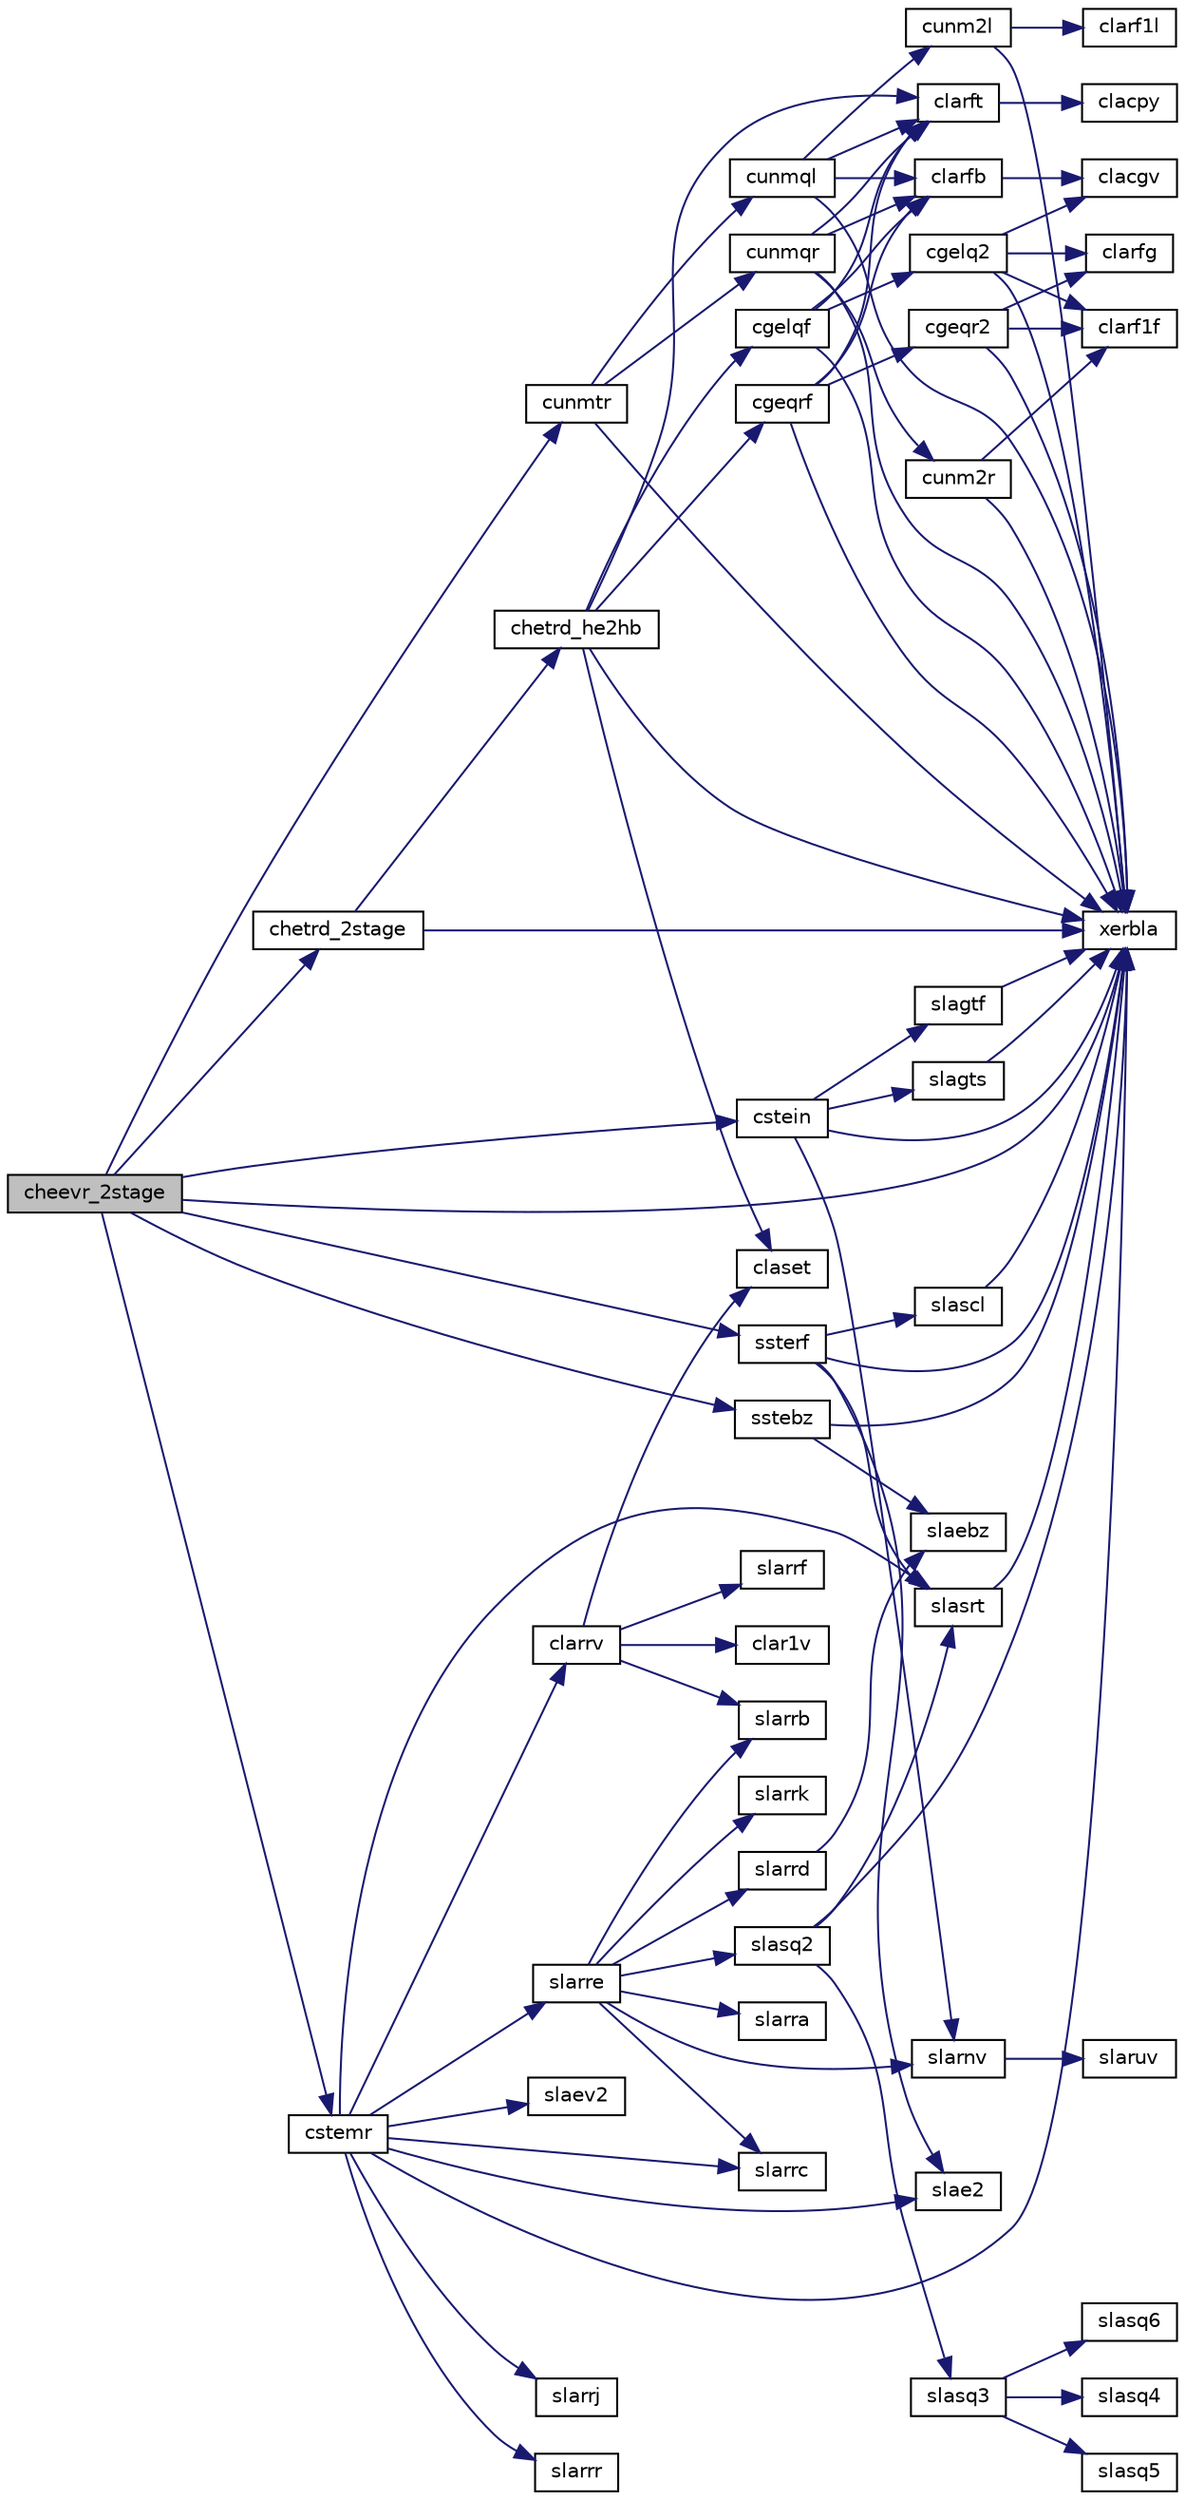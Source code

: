 digraph "cheevr_2stage"
{
 // LATEX_PDF_SIZE
  edge [fontname="Helvetica",fontsize="10",labelfontname="Helvetica",labelfontsize="10"];
  node [fontname="Helvetica",fontsize="10",shape=record];
  rankdir="LR";
  Node1 [label="cheevr_2stage",height=0.2,width=0.4,color="black", fillcolor="grey75", style="filled", fontcolor="black",tooltip="CHEEVR_2STAGE computes the eigenvalues and, optionally, the left and/or right eigenvectors for HE mat..."];
  Node1 -> Node2 [color="midnightblue",fontsize="10",style="solid",fontname="Helvetica"];
  Node2 [label="chetrd_2stage",height=0.2,width=0.4,color="black", fillcolor="white", style="filled",URL="$chetrd__2stage_8f.html#af3e33440fb683b215f6c2569869d6965",tooltip="CHETRD_2STAGE"];
  Node2 -> Node3 [color="midnightblue",fontsize="10",style="solid",fontname="Helvetica"];
  Node3 [label="chetrd_he2hb",height=0.2,width=0.4,color="black", fillcolor="white", style="filled",URL="$chetrd__he2hb_8f.html#ad8c7862093b3ac5727a6e2a3b1df1b73",tooltip="CHETRD_HE2HB"];
  Node3 -> Node4 [color="midnightblue",fontsize="10",style="solid",fontname="Helvetica"];
  Node4 [label="cgelqf",height=0.2,width=0.4,color="black", fillcolor="white", style="filled",URL="$cgelqf_8f.html#ad670e88141738afef1b5580a33e6750f",tooltip="CGELQF"];
  Node4 -> Node5 [color="midnightblue",fontsize="10",style="solid",fontname="Helvetica"];
  Node5 [label="cgelq2",height=0.2,width=0.4,color="black", fillcolor="white", style="filled",URL="$cgelq2_8f.html#af5aa309786b736467fe6b2353695883f",tooltip="CGELQ2 computes the LQ factorization of a general rectangular matrix using an unblocked algorithm."];
  Node5 -> Node6 [color="midnightblue",fontsize="10",style="solid",fontname="Helvetica"];
  Node6 [label="clacgv",height=0.2,width=0.4,color="black", fillcolor="white", style="filled",URL="$clacgv_8f.html#a0ff51770edb0cdc7328fdae7ace7954e",tooltip="CLACGV conjugates a complex vector."];
  Node5 -> Node7 [color="midnightblue",fontsize="10",style="solid",fontname="Helvetica"];
  Node7 [label="clarf1f",height=0.2,width=0.4,color="black", fillcolor="white", style="filled",URL="$clarf1f_8f.html#a3e28406862b5295433c9210497d2c392",tooltip="CLARF1F applies an elementary reflector to a general rectangular"];
  Node5 -> Node8 [color="midnightblue",fontsize="10",style="solid",fontname="Helvetica"];
  Node8 [label="clarfg",height=0.2,width=0.4,color="black", fillcolor="white", style="filled",URL="$clarfg_8f.html#ab546cf8718b98ecdc6aae99a34ffb1bf",tooltip="CLARFG generates an elementary reflector (Householder matrix)."];
  Node5 -> Node9 [color="midnightblue",fontsize="10",style="solid",fontname="Helvetica"];
  Node9 [label="xerbla",height=0.2,width=0.4,color="black", fillcolor="white", style="filled",URL="$xerbla_8f.html#a377ee61015baf8dea7770b3a404b1c07",tooltip="XERBLA"];
  Node4 -> Node10 [color="midnightblue",fontsize="10",style="solid",fontname="Helvetica"];
  Node10 [label="clarfb",height=0.2,width=0.4,color="black", fillcolor="white", style="filled",URL="$clarfb_8f.html#a625578c63463d61350ee393cd3f9aeb6",tooltip="CLARFB applies a block reflector or its conjugate-transpose to a general rectangular matrix."];
  Node10 -> Node6 [color="midnightblue",fontsize="10",style="solid",fontname="Helvetica"];
  Node4 -> Node11 [color="midnightblue",fontsize="10",style="solid",fontname="Helvetica"];
  Node11 [label="clarft",height=0.2,width=0.4,color="black", fillcolor="white", style="filled",URL="$clarft_8f.html#ace2252c98183bbc6395b1e355342b8e5",tooltip="CLARFT forms the triangular factor T of a block reflector H = I - vtvH"];
  Node11 -> Node12 [color="midnightblue",fontsize="10",style="solid",fontname="Helvetica"];
  Node12 [label="clacpy",height=0.2,width=0.4,color="black", fillcolor="white", style="filled",URL="$clacpy_8f.html#afcee53f42831342f7c863bfc55d2d159",tooltip="CLACPY copies all or part of one two-dimensional array to another."];
  Node4 -> Node9 [color="midnightblue",fontsize="10",style="solid",fontname="Helvetica"];
  Node3 -> Node13 [color="midnightblue",fontsize="10",style="solid",fontname="Helvetica"];
  Node13 [label="cgeqrf",height=0.2,width=0.4,color="black", fillcolor="white", style="filled",URL="$cgeqrf_8f.html#a333680795e2818318a1c6f6d1a503722",tooltip="CGEQRF"];
  Node13 -> Node14 [color="midnightblue",fontsize="10",style="solid",fontname="Helvetica"];
  Node14 [label="cgeqr2",height=0.2,width=0.4,color="black", fillcolor="white", style="filled",URL="$cgeqr2_8f.html#a134d9e0dc9857945b85acc090ca19ade",tooltip="CGEQR2 computes the QR factorization of a general rectangular matrix using an unblocked algorithm."];
  Node14 -> Node7 [color="midnightblue",fontsize="10",style="solid",fontname="Helvetica"];
  Node14 -> Node8 [color="midnightblue",fontsize="10",style="solid",fontname="Helvetica"];
  Node14 -> Node9 [color="midnightblue",fontsize="10",style="solid",fontname="Helvetica"];
  Node13 -> Node10 [color="midnightblue",fontsize="10",style="solid",fontname="Helvetica"];
  Node13 -> Node11 [color="midnightblue",fontsize="10",style="solid",fontname="Helvetica"];
  Node13 -> Node9 [color="midnightblue",fontsize="10",style="solid",fontname="Helvetica"];
  Node3 -> Node11 [color="midnightblue",fontsize="10",style="solid",fontname="Helvetica"];
  Node3 -> Node15 [color="midnightblue",fontsize="10",style="solid",fontname="Helvetica"];
  Node15 [label="claset",height=0.2,width=0.4,color="black", fillcolor="white", style="filled",URL="$claset_8f.html#a3666a7cae5a324eab6ae01b5155f1f5b",tooltip="CLASET initializes the off-diagonal elements and the diagonal elements of a matrix to given values."];
  Node3 -> Node9 [color="midnightblue",fontsize="10",style="solid",fontname="Helvetica"];
  Node2 -> Node9 [color="midnightblue",fontsize="10",style="solid",fontname="Helvetica"];
  Node1 -> Node16 [color="midnightblue",fontsize="10",style="solid",fontname="Helvetica"];
  Node16 [label="cstein",height=0.2,width=0.4,color="black", fillcolor="white", style="filled",URL="$cstein_8f.html#a3f8cdd4e405394843d0b69feeaa19c4a",tooltip="CSTEIN"];
  Node16 -> Node17 [color="midnightblue",fontsize="10",style="solid",fontname="Helvetica"];
  Node17 [label="slagtf",height=0.2,width=0.4,color="black", fillcolor="white", style="filled",URL="$slagtf_8f.html#a0657d4d51d823f7f9b5b900524b497b0",tooltip="SLAGTF computes an LU factorization of a matrix T-λI, where T is a general tridiagonal matrix,..."];
  Node17 -> Node9 [color="midnightblue",fontsize="10",style="solid",fontname="Helvetica"];
  Node16 -> Node18 [color="midnightblue",fontsize="10",style="solid",fontname="Helvetica"];
  Node18 [label="slagts",height=0.2,width=0.4,color="black", fillcolor="white", style="filled",URL="$slagts_8f.html#ae4b431608960457e61e885f3a2e2b18e",tooltip="SLAGTS solves the system of equations (T-λI)x = y or (T-λI)^Tx = y, where T is a general tridiagonal ..."];
  Node18 -> Node9 [color="midnightblue",fontsize="10",style="solid",fontname="Helvetica"];
  Node16 -> Node19 [color="midnightblue",fontsize="10",style="solid",fontname="Helvetica"];
  Node19 [label="slarnv",height=0.2,width=0.4,color="black", fillcolor="white", style="filled",URL="$slarnv_8f.html#a379b09e3d4e7635db614d3b3973db5e7",tooltip="SLARNV returns a vector of random numbers from a uniform or normal distribution."];
  Node19 -> Node20 [color="midnightblue",fontsize="10",style="solid",fontname="Helvetica"];
  Node20 [label="slaruv",height=0.2,width=0.4,color="black", fillcolor="white", style="filled",URL="$slaruv_8f.html#a5ca61f3556928fc2698683460395d96c",tooltip="SLARUV returns a vector of n random real numbers from a uniform distribution."];
  Node16 -> Node9 [color="midnightblue",fontsize="10",style="solid",fontname="Helvetica"];
  Node1 -> Node21 [color="midnightblue",fontsize="10",style="solid",fontname="Helvetica"];
  Node21 [label="cstemr",height=0.2,width=0.4,color="black", fillcolor="white", style="filled",URL="$cstemr_8f.html#acd1092f50642c9ee6305e7c2a6492e9c",tooltip="CSTEMR"];
  Node21 -> Node22 [color="midnightblue",fontsize="10",style="solid",fontname="Helvetica"];
  Node22 [label="clarrv",height=0.2,width=0.4,color="black", fillcolor="white", style="filled",URL="$clarrv_8f.html#afca688d32e9f8491d559ee79e871b01b",tooltip="CLARRV computes the eigenvectors of the tridiagonal matrix T = L D LT given L, D and the eigenvalues ..."];
  Node22 -> Node23 [color="midnightblue",fontsize="10",style="solid",fontname="Helvetica"];
  Node23 [label="clar1v",height=0.2,width=0.4,color="black", fillcolor="white", style="filled",URL="$clar1v_8f.html#ab116247825b9583f0a6e27b2f348e802",tooltip="CLAR1V computes the (scaled) r-th column of the inverse of the submatrix in rows b1 through bn of the..."];
  Node22 -> Node15 [color="midnightblue",fontsize="10",style="solid",fontname="Helvetica"];
  Node22 -> Node24 [color="midnightblue",fontsize="10",style="solid",fontname="Helvetica"];
  Node24 [label="slarrb",height=0.2,width=0.4,color="black", fillcolor="white", style="filled",URL="$slarrb_8f.html#ad29562cff63b75a1f3f40e7f83aea2b7",tooltip="SLARRB provides limited bisection to locate eigenvalues for more accuracy."];
  Node22 -> Node25 [color="midnightblue",fontsize="10",style="solid",fontname="Helvetica"];
  Node25 [label="slarrf",height=0.2,width=0.4,color="black", fillcolor="white", style="filled",URL="$slarrf_8f.html#aaf557670fb7f0616fb74b6af8cae353b",tooltip="SLARRF finds a new relatively robust representation such that at least one of the eigenvalues is rela..."];
  Node21 -> Node26 [color="midnightblue",fontsize="10",style="solid",fontname="Helvetica"];
  Node26 [label="slae2",height=0.2,width=0.4,color="black", fillcolor="white", style="filled",URL="$slae2_8f.html#aec32dea47a14590934b8970b078b58fd",tooltip="SLAE2 computes the eigenvalues of a 2-by-2 symmetric matrix."];
  Node21 -> Node27 [color="midnightblue",fontsize="10",style="solid",fontname="Helvetica"];
  Node27 [label="slaev2",height=0.2,width=0.4,color="black", fillcolor="white", style="filled",URL="$slaev2_8f.html#af79f0bb1a07a9d96b827eba946ec79fa",tooltip="SLAEV2 computes the eigenvalues and eigenvectors of a 2-by-2 symmetric/Hermitian matrix."];
  Node21 -> Node28 [color="midnightblue",fontsize="10",style="solid",fontname="Helvetica"];
  Node28 [label="slarrc",height=0.2,width=0.4,color="black", fillcolor="white", style="filled",URL="$slarrc_8f.html#a3895a010b624d4185e3c0c60b3cf1196",tooltip="SLARRC computes the number of eigenvalues of the symmetric tridiagonal matrix."];
  Node21 -> Node29 [color="midnightblue",fontsize="10",style="solid",fontname="Helvetica"];
  Node29 [label="slarre",height=0.2,width=0.4,color="black", fillcolor="white", style="filled",URL="$slarre_8f.html#a4a2b9dcf8e9c8f368fb6d39506781f46",tooltip="SLARRE given the tridiagonal matrix T, sets small off-diagonal elements to zero and for each unreduce..."];
  Node29 -> Node19 [color="midnightblue",fontsize="10",style="solid",fontname="Helvetica"];
  Node29 -> Node30 [color="midnightblue",fontsize="10",style="solid",fontname="Helvetica"];
  Node30 [label="slarra",height=0.2,width=0.4,color="black", fillcolor="white", style="filled",URL="$slarra_8f.html#a4f440e7139c504926241c9f7f71332d2",tooltip="SLARRA computes the splitting points with the specified threshold."];
  Node29 -> Node24 [color="midnightblue",fontsize="10",style="solid",fontname="Helvetica"];
  Node29 -> Node28 [color="midnightblue",fontsize="10",style="solid",fontname="Helvetica"];
  Node29 -> Node31 [color="midnightblue",fontsize="10",style="solid",fontname="Helvetica"];
  Node31 [label="slarrd",height=0.2,width=0.4,color="black", fillcolor="white", style="filled",URL="$slarrd_8f.html#a137b773fc78098f8177b09e7d6dc3c91",tooltip="SLARRD computes the eigenvalues of a symmetric tridiagonal matrix to suitable accuracy."];
  Node31 -> Node32 [color="midnightblue",fontsize="10",style="solid",fontname="Helvetica"];
  Node32 [label="slaebz",height=0.2,width=0.4,color="black", fillcolor="white", style="filled",URL="$slaebz_8f.html#a4f5045e3ec268a759d36fec562d6e481",tooltip="SLAEBZ computes the number of eigenvalues of a real symmetric tridiagonal matrix which are less than ..."];
  Node29 -> Node33 [color="midnightblue",fontsize="10",style="solid",fontname="Helvetica"];
  Node33 [label="slarrk",height=0.2,width=0.4,color="black", fillcolor="white", style="filled",URL="$slarrk_8f.html#ac34836aa49da0ba1ef397af5a5590e22",tooltip="SLARRK computes one eigenvalue of a symmetric tridiagonal matrix T to suitable accuracy."];
  Node29 -> Node34 [color="midnightblue",fontsize="10",style="solid",fontname="Helvetica"];
  Node34 [label="slasq2",height=0.2,width=0.4,color="black", fillcolor="white", style="filled",URL="$slasq2_8f.html#a1bc0bdbf2a3d3d0de17d2f705c5df756",tooltip="SLASQ2 computes all the eigenvalues of the symmetric positive definite tridiagonal matrix associated ..."];
  Node34 -> Node35 [color="midnightblue",fontsize="10",style="solid",fontname="Helvetica"];
  Node35 [label="slasq3",height=0.2,width=0.4,color="black", fillcolor="white", style="filled",URL="$slasq3_8f.html#a1a6666b6578bef593095307a83d0e943",tooltip="SLASQ3 checks for deflation, computes a shift and calls dqds. Used by sbdsqr."];
  Node35 -> Node36 [color="midnightblue",fontsize="10",style="solid",fontname="Helvetica"];
  Node36 [label="slasq4",height=0.2,width=0.4,color="black", fillcolor="white", style="filled",URL="$slasq4_8f.html#a41519cdfaf4d34b78d282be8797ad5c0",tooltip="SLASQ4 computes an approximation to the smallest eigenvalue using values of d from the previous trans..."];
  Node35 -> Node37 [color="midnightblue",fontsize="10",style="solid",fontname="Helvetica"];
  Node37 [label="slasq5",height=0.2,width=0.4,color="black", fillcolor="white", style="filled",URL="$slasq5_8f.html#a6e311e45ee4f985837a13ceca43c864b",tooltip="SLASQ5 computes one dqds transform in ping-pong form. Used by sbdsqr and sstegr."];
  Node35 -> Node38 [color="midnightblue",fontsize="10",style="solid",fontname="Helvetica"];
  Node38 [label="slasq6",height=0.2,width=0.4,color="black", fillcolor="white", style="filled",URL="$slasq6_8f.html#a847ecd4284d546b78ff81b4f89603ad6",tooltip="SLASQ6 computes one dqd transform in ping-pong form. Used by sbdsqr and sstegr."];
  Node34 -> Node39 [color="midnightblue",fontsize="10",style="solid",fontname="Helvetica"];
  Node39 [label="slasrt",height=0.2,width=0.4,color="black", fillcolor="white", style="filled",URL="$slasrt_8f.html#a66e14f999e0c96b0d974849882160a07",tooltip="SLASRT sorts numbers in increasing or decreasing order."];
  Node39 -> Node9 [color="midnightblue",fontsize="10",style="solid",fontname="Helvetica"];
  Node34 -> Node9 [color="midnightblue",fontsize="10",style="solid",fontname="Helvetica"];
  Node21 -> Node40 [color="midnightblue",fontsize="10",style="solid",fontname="Helvetica"];
  Node40 [label="slarrj",height=0.2,width=0.4,color="black", fillcolor="white", style="filled",URL="$slarrj_8f.html#a86d0ea9b6f2d76876a8f0c0e1a12868c",tooltip="SLARRJ performs refinement of the initial estimates of the eigenvalues of the matrix T."];
  Node21 -> Node41 [color="midnightblue",fontsize="10",style="solid",fontname="Helvetica"];
  Node41 [label="slarrr",height=0.2,width=0.4,color="black", fillcolor="white", style="filled",URL="$slarrr_8f.html#a37c1c1075019c75d8975e952a09516d5",tooltip="SLARRR performs tests to decide whether the symmetric tridiagonal matrix T warrants expensive computa..."];
  Node21 -> Node39 [color="midnightblue",fontsize="10",style="solid",fontname="Helvetica"];
  Node21 -> Node9 [color="midnightblue",fontsize="10",style="solid",fontname="Helvetica"];
  Node1 -> Node42 [color="midnightblue",fontsize="10",style="solid",fontname="Helvetica"];
  Node42 [label="cunmtr",height=0.2,width=0.4,color="black", fillcolor="white", style="filled",URL="$cunmtr_8f.html#a36a5a04844fe7abfa31d9b748b842174",tooltip="CUNMTR"];
  Node42 -> Node43 [color="midnightblue",fontsize="10",style="solid",fontname="Helvetica"];
  Node43 [label="cunmql",height=0.2,width=0.4,color="black", fillcolor="white", style="filled",URL="$cunmql_8f.html#a6ac6eb7e04954239f3cb913580c06737",tooltip="CUNMQL"];
  Node43 -> Node10 [color="midnightblue",fontsize="10",style="solid",fontname="Helvetica"];
  Node43 -> Node11 [color="midnightblue",fontsize="10",style="solid",fontname="Helvetica"];
  Node43 -> Node44 [color="midnightblue",fontsize="10",style="solid",fontname="Helvetica"];
  Node44 [label="cunm2l",height=0.2,width=0.4,color="black", fillcolor="white", style="filled",URL="$cunm2l_8f.html#a27cb4c11e08ed1b92d6a4974c7c389ba",tooltip="CUNM2L multiplies a general matrix by the unitary matrix from a QL factorization determined by cgeqlf..."];
  Node44 -> Node45 [color="midnightblue",fontsize="10",style="solid",fontname="Helvetica"];
  Node45 [label="clarf1l",height=0.2,width=0.4,color="black", fillcolor="white", style="filled",URL="$clarf1l_8f.html#a8f1e0bfb7f1c120e98f16b95fea350af",tooltip="CLARF1L applies an elementary reflector to a general rectangular"];
  Node44 -> Node9 [color="midnightblue",fontsize="10",style="solid",fontname="Helvetica"];
  Node43 -> Node9 [color="midnightblue",fontsize="10",style="solid",fontname="Helvetica"];
  Node42 -> Node46 [color="midnightblue",fontsize="10",style="solid",fontname="Helvetica"];
  Node46 [label="cunmqr",height=0.2,width=0.4,color="black", fillcolor="white", style="filled",URL="$cunmqr_8f.html#ab9eeeabc3611b824f98b8ff5934a8f3e",tooltip="CUNMQR"];
  Node46 -> Node10 [color="midnightblue",fontsize="10",style="solid",fontname="Helvetica"];
  Node46 -> Node11 [color="midnightblue",fontsize="10",style="solid",fontname="Helvetica"];
  Node46 -> Node47 [color="midnightblue",fontsize="10",style="solid",fontname="Helvetica"];
  Node47 [label="cunm2r",height=0.2,width=0.4,color="black", fillcolor="white", style="filled",URL="$cunm2r_8f.html#add6fc18563da99ba29abf78e676c8794",tooltip="CUNM2R multiplies a general matrix by the unitary matrix from a QR factorization determined by cgeqrf..."];
  Node47 -> Node7 [color="midnightblue",fontsize="10",style="solid",fontname="Helvetica"];
  Node47 -> Node9 [color="midnightblue",fontsize="10",style="solid",fontname="Helvetica"];
  Node46 -> Node9 [color="midnightblue",fontsize="10",style="solid",fontname="Helvetica"];
  Node42 -> Node9 [color="midnightblue",fontsize="10",style="solid",fontname="Helvetica"];
  Node1 -> Node48 [color="midnightblue",fontsize="10",style="solid",fontname="Helvetica"];
  Node48 [label="sstebz",height=0.2,width=0.4,color="black", fillcolor="white", style="filled",URL="$sstebz_8f.html#a931f74959abb55088a26c358deb5246d",tooltip="SSTEBZ"];
  Node48 -> Node32 [color="midnightblue",fontsize="10",style="solid",fontname="Helvetica"];
  Node48 -> Node9 [color="midnightblue",fontsize="10",style="solid",fontname="Helvetica"];
  Node1 -> Node49 [color="midnightblue",fontsize="10",style="solid",fontname="Helvetica"];
  Node49 [label="ssterf",height=0.2,width=0.4,color="black", fillcolor="white", style="filled",URL="$ssterf_8f.html#a6f005e62dd179b39d847eadbb62dbead",tooltip="SSTERF"];
  Node49 -> Node26 [color="midnightblue",fontsize="10",style="solid",fontname="Helvetica"];
  Node49 -> Node50 [color="midnightblue",fontsize="10",style="solid",fontname="Helvetica"];
  Node50 [label="slascl",height=0.2,width=0.4,color="black", fillcolor="white", style="filled",URL="$slascl_8f.html#a11e6ce67ce97ca5b0a3a7bc5645a09d9",tooltip="SLASCL multiplies a general rectangular matrix by a real scalar defined as cto/cfrom."];
  Node50 -> Node9 [color="midnightblue",fontsize="10",style="solid",fontname="Helvetica"];
  Node49 -> Node39 [color="midnightblue",fontsize="10",style="solid",fontname="Helvetica"];
  Node49 -> Node9 [color="midnightblue",fontsize="10",style="solid",fontname="Helvetica"];
  Node1 -> Node9 [color="midnightblue",fontsize="10",style="solid",fontname="Helvetica"];
}

